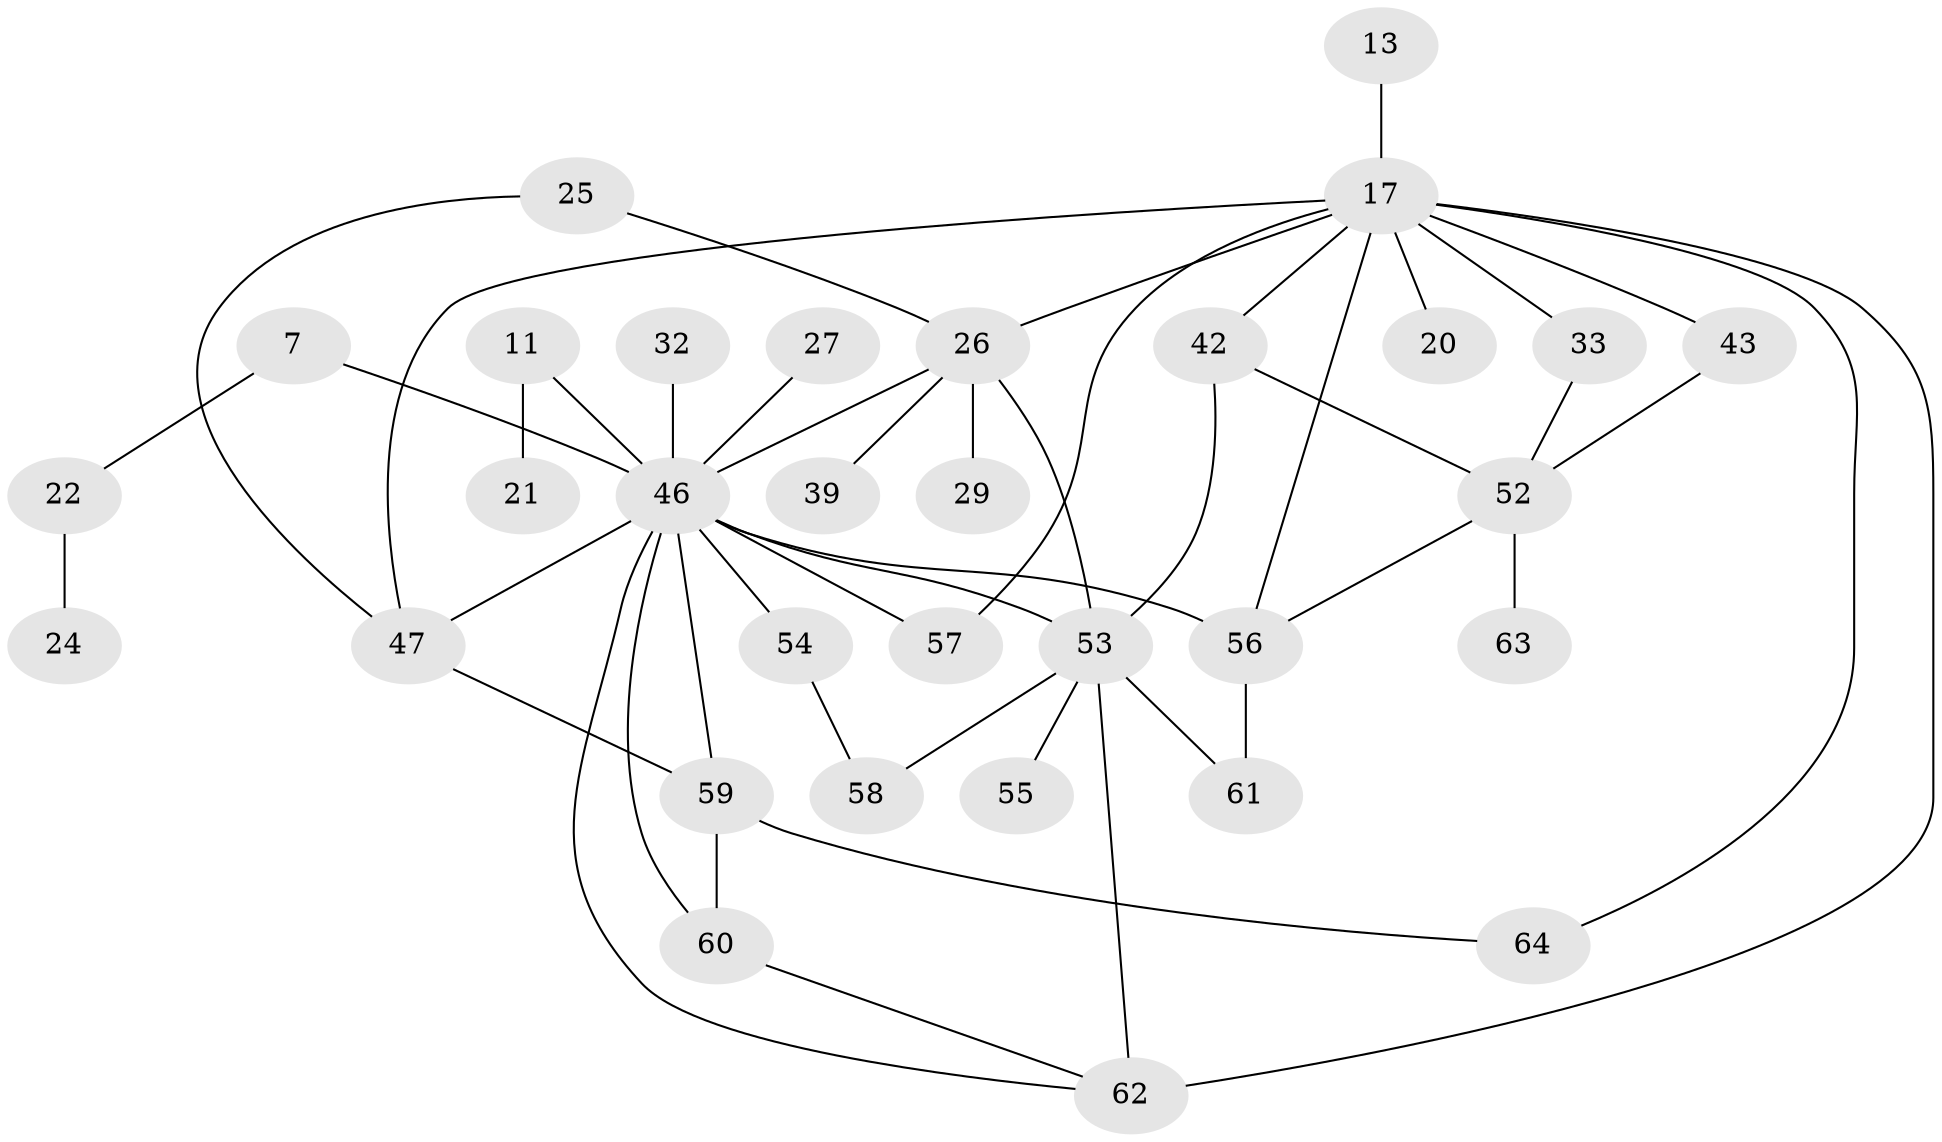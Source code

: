 // original degree distribution, {7: 0.015625, 2: 0.34375, 8: 0.015625, 6: 0.046875, 4: 0.15625, 1: 0.15625, 3: 0.203125, 5: 0.0625}
// Generated by graph-tools (version 1.1) at 2025/44/03/04/25 21:44:59]
// undirected, 32 vertices, 48 edges
graph export_dot {
graph [start="1"]
  node [color=gray90,style=filled];
  7;
  11;
  13;
  17 [super="+4+5+6+9"];
  20;
  21;
  22;
  24;
  25;
  26 [super="+8+14+16"];
  27;
  29;
  32;
  33;
  39;
  42 [super="+37"];
  43;
  46 [super="+12+15+44"];
  47;
  52 [super="+49"];
  53 [super="+41+19+51"];
  54;
  55;
  56 [super="+1+2+35"];
  57;
  58;
  59 [super="+34"];
  60 [super="+48+50"];
  61;
  62 [super="+38+31"];
  63;
  64;
  7 -- 22;
  7 -- 46;
  11 -- 21;
  11 -- 46;
  13 -- 17;
  17 -- 20;
  17 -- 56 [weight=2];
  17 -- 62 [weight=3];
  17 -- 64;
  17 -- 26 [weight=2];
  17 -- 47;
  17 -- 33;
  17 -- 57;
  17 -- 43;
  17 -- 42;
  22 -- 24;
  25 -- 47;
  25 -- 26;
  26 -- 39;
  26 -- 53;
  26 -- 46;
  26 -- 29;
  27 -- 46;
  32 -- 46;
  33 -- 52;
  42 -- 53;
  42 -- 52;
  43 -- 52;
  46 -- 57;
  46 -- 60;
  46 -- 53 [weight=2];
  46 -- 56 [weight=5];
  46 -- 59;
  46 -- 47;
  46 -- 54;
  46 -- 62;
  47 -- 59 [weight=2];
  52 -- 63;
  52 -- 56;
  53 -- 62 [weight=4];
  53 -- 58;
  53 -- 61;
  53 -- 55;
  54 -- 58;
  56 -- 61;
  59 -- 64;
  59 -- 60;
  60 -- 62;
}
